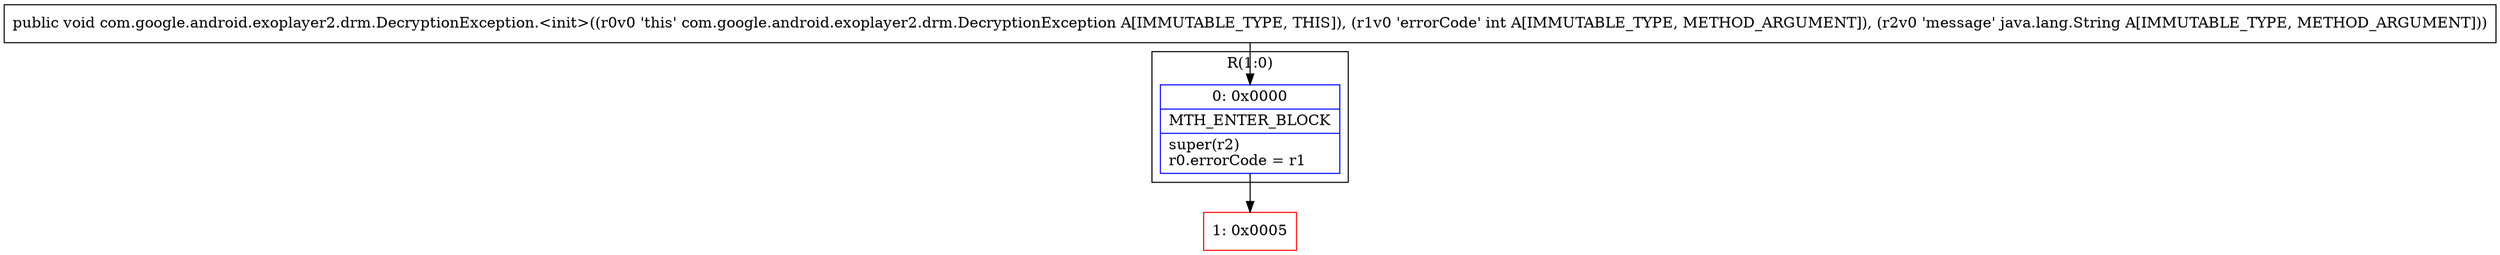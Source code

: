 digraph "CFG forcom.google.android.exoplayer2.drm.DecryptionException.\<init\>(ILjava\/lang\/String;)V" {
subgraph cluster_Region_1505800933 {
label = "R(1:0)";
node [shape=record,color=blue];
Node_0 [shape=record,label="{0\:\ 0x0000|MTH_ENTER_BLOCK\l|super(r2)\lr0.errorCode = r1\l}"];
}
Node_1 [shape=record,color=red,label="{1\:\ 0x0005}"];
MethodNode[shape=record,label="{public void com.google.android.exoplayer2.drm.DecryptionException.\<init\>((r0v0 'this' com.google.android.exoplayer2.drm.DecryptionException A[IMMUTABLE_TYPE, THIS]), (r1v0 'errorCode' int A[IMMUTABLE_TYPE, METHOD_ARGUMENT]), (r2v0 'message' java.lang.String A[IMMUTABLE_TYPE, METHOD_ARGUMENT])) }"];
MethodNode -> Node_0;
Node_0 -> Node_1;
}

